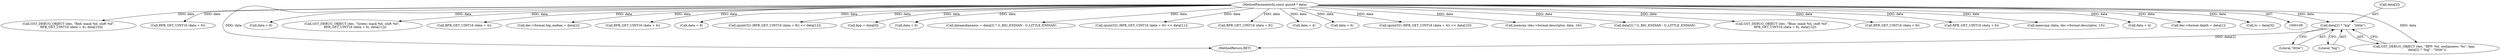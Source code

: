 digraph "0_gstreamer_4cb1bcf1422bbcd79c0f683edb7ee85e3f7a31fe_0@array" {
"1000340" [label="(Call,data[2] ? \"big\" : \"little\")"];
"1000112" [label="(MethodParameterIn,const guint8 * data)"];
"1000306" [label="(Call,GST_DEBUG_OBJECT (dec, \"Red: mask %d, shift %d\",\n      RFB_GET_UINT16 (data + 4), data[10]))"];
"1000287" [label="(Call,RFB_GET_UINT16 (data + 6))"];
"1000336" [label="(Call,GST_DEBUG_OBJECT (dec, \"BPP: %d. endianness: %s\", bpp,\n      data[2] ? \"big\" : \"little\"))"];
"1000300" [label="(Call,data + 8)"];
"1000316" [label="(Call,GST_DEBUG_OBJECT (dec, \"Green: mask %d, shift %d\",\n      RFB_GET_UINT16 (data + 6), data[11]))"];
"1000309" [label="(Call,RFB_GET_UINT16 (data + 4))"];
"1000112" [label="(MethodParameterIn,const guint8 * data)"];
"1000340" [label="(Call,data[2] ? \"big\" : \"little\")"];
"1000193" [label="(Call,dec->format.big_endian = data[2])"];
"1000275" [label="(Call,RFB_GET_UINT16 (data + 4))"];
"1000330" [label="(Call,data + 8)"];
"1000296" [label="(Call,(guint32) (RFB_GET_UINT16 (data + 8)) << data[12])"];
"1000345" [label="(Literal,\"little\")"];
"1000179" [label="(Call,bpp = data[0])"];
"1000320" [label="(Call,data + 6)"];
"1000202" [label="(Call,dataendianness = data[2] ? G_BIG_ENDIAN : G_LITTLE_ENDIAN)"];
"1000284" [label="(Call,(guint32) (RFB_GET_UINT16 (data + 6)) << data[11])"];
"1000299" [label="(Call,RFB_GET_UINT16 (data + 8))"];
"1000276" [label="(Call,data + 4)"];
"1000288" [label="(Call,data + 6)"];
"1000272" [label="(Call,(guint32) (RFB_GET_UINT16 (data + 4)) << data[10])"];
"1000153" [label="(Call,memcpy (dec->format.descriptor, data, 16))"];
"1000204" [label="(Call,data[2] ? G_BIG_ENDIAN : G_LITTLE_ENDIAN)"];
"1000326" [label="(Call,GST_DEBUG_OBJECT (dec, \"Blue: mask %d, shift %d\",\n      RFB_GET_UINT16 (data + 8), data[12]))"];
"1000329" [label="(Call,RFB_GET_UINT16 (data + 8))"];
"1000341" [label="(Call,data[2])"];
"1000319" [label="(Call,RFB_GET_UINT16 (data + 6))"];
"1000141" [label="(Call,memcmp (data, dec->format.descriptor, 13))"];
"1000310" [label="(Call,data + 4)"];
"1000184" [label="(Call,dec->format.depth = data[1])"];
"1000210" [label="(Call,tc = data[3])"];
"1000519" [label="(MethodReturn,RET)"];
"1000344" [label="(Literal,\"big\")"];
"1000340" -> "1000336"  [label="AST: "];
"1000340" -> "1000344"  [label="CFG: "];
"1000340" -> "1000345"  [label="CFG: "];
"1000341" -> "1000340"  [label="AST: "];
"1000344" -> "1000340"  [label="AST: "];
"1000345" -> "1000340"  [label="AST: "];
"1000336" -> "1000340"  [label="CFG: "];
"1000340" -> "1000519"  [label="DDG: data[2]"];
"1000112" -> "1000340"  [label="DDG: data"];
"1000112" -> "1000109"  [label="AST: "];
"1000112" -> "1000519"  [label="DDG: data"];
"1000112" -> "1000141"  [label="DDG: data"];
"1000112" -> "1000153"  [label="DDG: data"];
"1000112" -> "1000179"  [label="DDG: data"];
"1000112" -> "1000184"  [label="DDG: data"];
"1000112" -> "1000193"  [label="DDG: data"];
"1000112" -> "1000202"  [label="DDG: data"];
"1000112" -> "1000204"  [label="DDG: data"];
"1000112" -> "1000210"  [label="DDG: data"];
"1000112" -> "1000275"  [label="DDG: data"];
"1000112" -> "1000276"  [label="DDG: data"];
"1000112" -> "1000272"  [label="DDG: data"];
"1000112" -> "1000287"  [label="DDG: data"];
"1000112" -> "1000288"  [label="DDG: data"];
"1000112" -> "1000284"  [label="DDG: data"];
"1000112" -> "1000299"  [label="DDG: data"];
"1000112" -> "1000300"  [label="DDG: data"];
"1000112" -> "1000296"  [label="DDG: data"];
"1000112" -> "1000309"  [label="DDG: data"];
"1000112" -> "1000310"  [label="DDG: data"];
"1000112" -> "1000306"  [label="DDG: data"];
"1000112" -> "1000319"  [label="DDG: data"];
"1000112" -> "1000320"  [label="DDG: data"];
"1000112" -> "1000316"  [label="DDG: data"];
"1000112" -> "1000329"  [label="DDG: data"];
"1000112" -> "1000330"  [label="DDG: data"];
"1000112" -> "1000326"  [label="DDG: data"];
"1000112" -> "1000336"  [label="DDG: data"];
}
